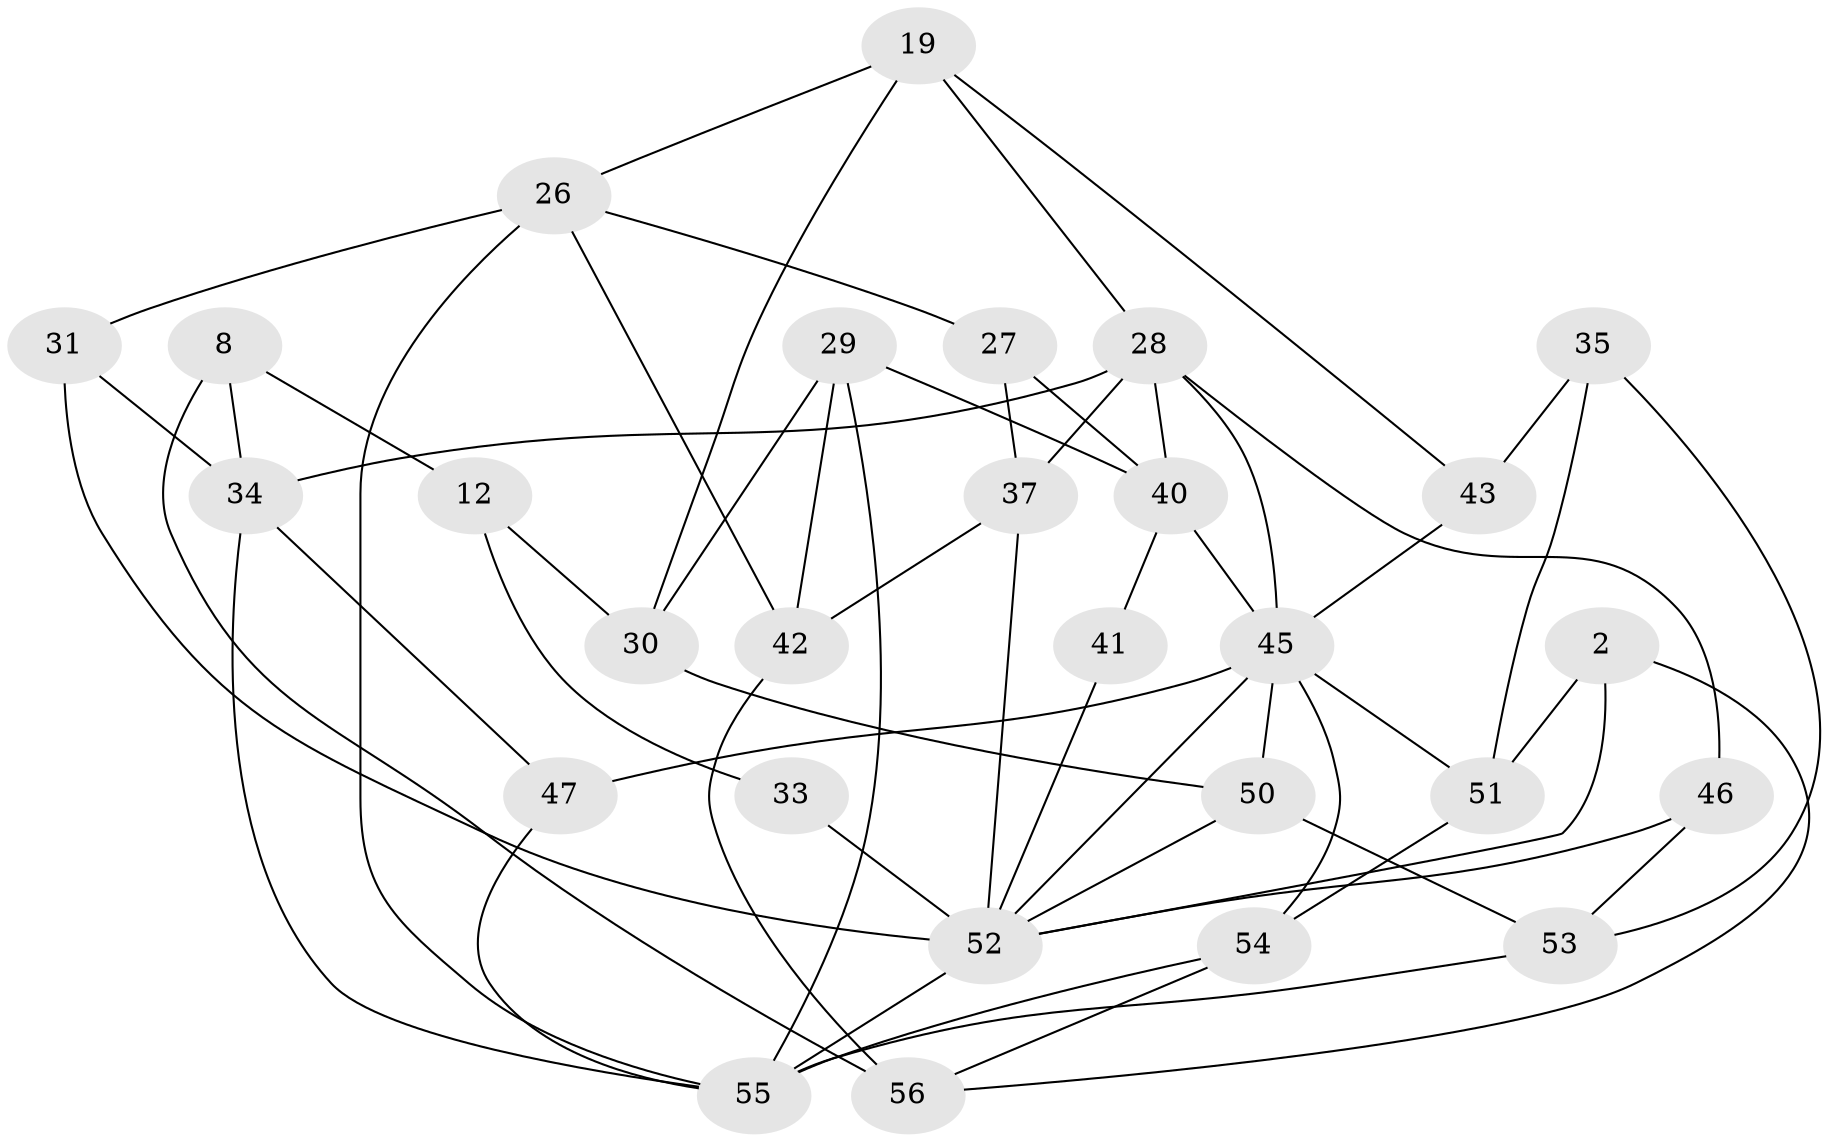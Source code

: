 // original degree distribution, {4: 1.0}
// Generated by graph-tools (version 1.1) at 2025/58/03/09/25 04:58:48]
// undirected, 28 vertices, 58 edges
graph export_dot {
graph [start="1"]
  node [color=gray90,style=filled];
  2;
  8;
  12;
  19 [super="+10"];
  26 [super="+3"];
  27;
  28 [super="+20+23"];
  29;
  30;
  31;
  33 [super="+4"];
  34 [super="+14"];
  35;
  37 [super="+18+25"];
  40 [super="+36"];
  41;
  42;
  43;
  45 [super="+6+17+38"];
  46;
  47;
  50;
  51 [super="+48+16"];
  52 [super="+1+49+39"];
  53;
  54 [super="+44"];
  55 [super="+13+24"];
  56 [super="+5"];
  2 -- 51 [weight=2];
  2 -- 56;
  2 -- 52;
  8 -- 12;
  8 -- 56 [weight=2];
  8 -- 34;
  12 -- 30;
  12 -- 33 [weight=2];
  19 -- 43 [weight=2];
  19 -- 26 [weight=2];
  19 -- 30;
  19 -- 28;
  26 -- 55;
  26 -- 27;
  26 -- 42;
  26 -- 31;
  27 -- 37 [weight=2];
  27 -- 40;
  28 -- 40;
  28 -- 34 [weight=2];
  28 -- 45;
  28 -- 37 [weight=2];
  28 -- 46;
  29 -- 30;
  29 -- 42;
  29 -- 40;
  29 -- 55;
  30 -- 50;
  31 -- 34;
  31 -- 52 [weight=2];
  33 -- 52 [weight=4];
  34 -- 55;
  34 -- 47;
  35 -- 43;
  35 -- 51 [weight=2];
  35 -- 53;
  37 -- 42;
  37 -- 52 [weight=5];
  40 -- 45;
  40 -- 41 [weight=2];
  41 -- 52 [weight=2];
  42 -- 56;
  43 -- 45;
  45 -- 54;
  45 -- 51 [weight=2];
  45 -- 47 [weight=2];
  45 -- 50;
  45 -- 52;
  46 -- 53;
  46 -- 52 [weight=2];
  47 -- 55;
  50 -- 53;
  50 -- 52;
  51 -- 54 [weight=2];
  52 -- 55 [weight=2];
  53 -- 55;
  54 -- 56 [weight=2];
  54 -- 55;
}
